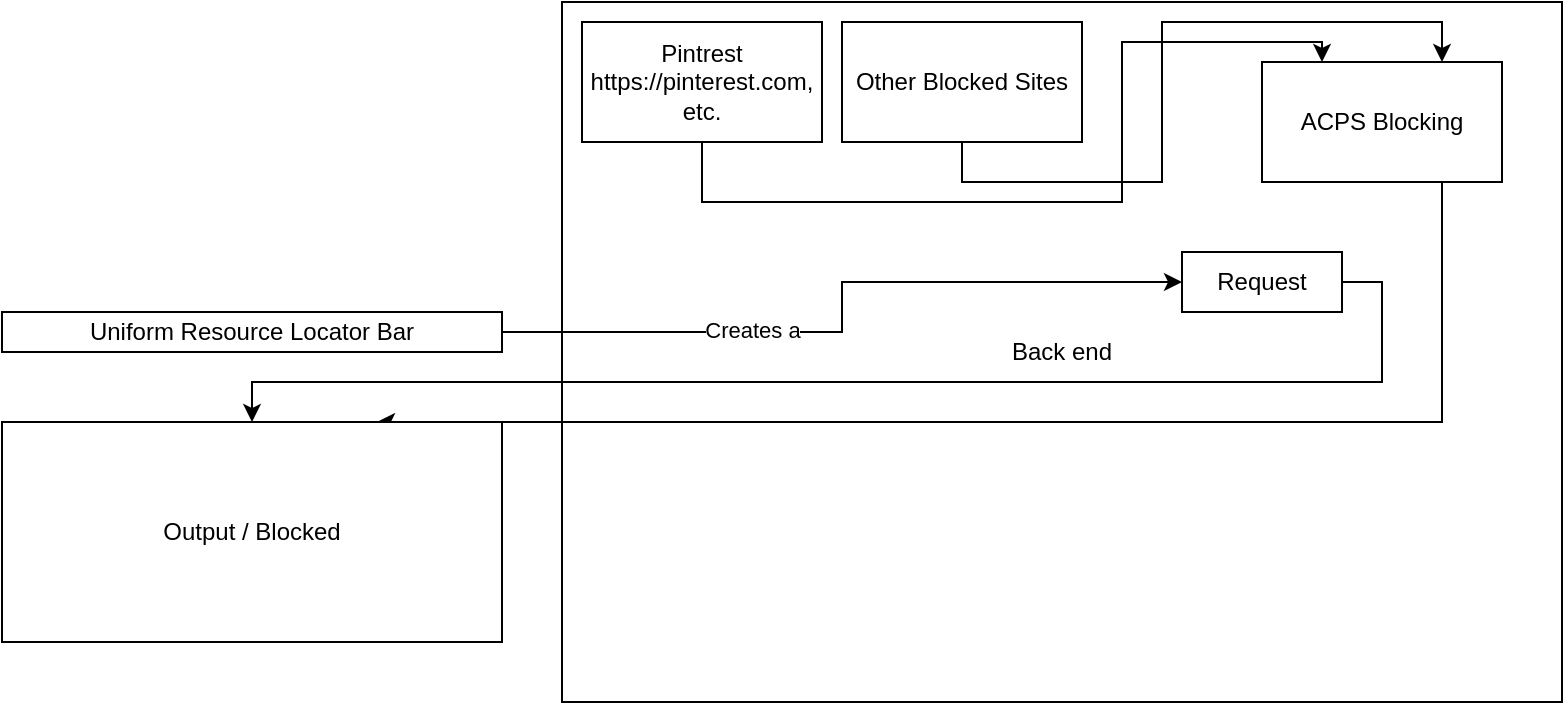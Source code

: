 <mxfile version="24.7.7">
  <diagram name="Page-1" id="1D6trkSH0yx46QKbliff">
    <mxGraphModel dx="1804" dy="489" grid="1" gridSize="10" guides="1" tooltips="1" connect="1" arrows="1" fold="1" page="1" pageScale="1" pageWidth="850" pageHeight="1100" math="0" shadow="0">
      <root>
        <mxCell id="0" />
        <mxCell id="1" parent="0" />
        <mxCell id="YYZ7CxH7YhKaDZXz8Viu-4" value="Back end" style="rounded=0;whiteSpace=wrap;html=1;" parent="1" vertex="1">
          <mxGeometry x="130" y="100" width="500" height="350" as="geometry" />
        </mxCell>
        <mxCell id="YYZ7CxH7YhKaDZXz8Viu-3" style="edgeStyle=orthogonalEdgeStyle;rounded=0;orthogonalLoop=1;jettySize=auto;html=1;exitX=0.5;exitY=1;exitDx=0;exitDy=0;entryX=0.25;entryY=0;entryDx=0;entryDy=0;" parent="1" source="YYZ7CxH7YhKaDZXz8Viu-1" target="YYZ7CxH7YhKaDZXz8Viu-2" edge="1">
          <mxGeometry relative="1" as="geometry">
            <Array as="points">
              <mxPoint x="200" y="200" />
              <mxPoint x="410" y="200" />
              <mxPoint x="410" y="120" />
              <mxPoint x="510" y="120" />
            </Array>
          </mxGeometry>
        </mxCell>
        <mxCell id="YYZ7CxH7YhKaDZXz8Viu-1" value="Pintrest&lt;div&gt;https://pinterest.com,&lt;/div&gt;&lt;div&gt;etc.&lt;/div&gt;" style="rounded=0;whiteSpace=wrap;html=1;" parent="1" vertex="1">
          <mxGeometry x="140" y="110" width="120" height="60" as="geometry" />
        </mxCell>
        <mxCell id="YYZ7CxH7YhKaDZXz8Viu-14" style="edgeStyle=orthogonalEdgeStyle;rounded=0;orthogonalLoop=1;jettySize=auto;html=1;exitX=0.5;exitY=1;exitDx=0;exitDy=0;entryX=0.75;entryY=0;entryDx=0;entryDy=0;" parent="1" source="YYZ7CxH7YhKaDZXz8Viu-2" target="YYZ7CxH7YhKaDZXz8Viu-12" edge="1">
          <mxGeometry relative="1" as="geometry">
            <Array as="points">
              <mxPoint x="570" y="190" />
            </Array>
          </mxGeometry>
        </mxCell>
        <mxCell id="YYZ7CxH7YhKaDZXz8Viu-2" value="ACPS Blocking" style="rounded=0;whiteSpace=wrap;html=1;" parent="1" vertex="1">
          <mxGeometry x="480" y="130" width="120" height="60" as="geometry" />
        </mxCell>
        <mxCell id="YYZ7CxH7YhKaDZXz8Viu-7" style="edgeStyle=orthogonalEdgeStyle;rounded=0;orthogonalLoop=1;jettySize=auto;html=1;exitX=0.5;exitY=1;exitDx=0;exitDy=0;entryX=0.75;entryY=0;entryDx=0;entryDy=0;" parent="1" source="YYZ7CxH7YhKaDZXz8Viu-6" target="YYZ7CxH7YhKaDZXz8Viu-2" edge="1">
          <mxGeometry relative="1" as="geometry">
            <Array as="points">
              <mxPoint x="330" y="190" />
              <mxPoint x="430" y="190" />
              <mxPoint x="430" y="110" />
              <mxPoint x="570" y="110" />
            </Array>
          </mxGeometry>
        </mxCell>
        <mxCell id="YYZ7CxH7YhKaDZXz8Viu-6" value="Other Blocked Sites" style="rounded=0;whiteSpace=wrap;html=1;" parent="1" vertex="1">
          <mxGeometry x="270" y="110" width="120" height="60" as="geometry" />
        </mxCell>
        <mxCell id="YYZ7CxH7YhKaDZXz8Viu-10" style="edgeStyle=orthogonalEdgeStyle;rounded=0;orthogonalLoop=1;jettySize=auto;html=1;exitX=1;exitY=0.5;exitDx=0;exitDy=0;entryX=0;entryY=0.5;entryDx=0;entryDy=0;" parent="1" source="YYZ7CxH7YhKaDZXz8Viu-8" target="YYZ7CxH7YhKaDZXz8Viu-9" edge="1">
          <mxGeometry relative="1" as="geometry" />
        </mxCell>
        <mxCell id="YYZ7CxH7YhKaDZXz8Viu-11" value="Creates a" style="edgeLabel;html=1;align=center;verticalAlign=middle;resizable=0;points=[];" parent="YYZ7CxH7YhKaDZXz8Viu-10" vertex="1" connectable="0">
          <mxGeometry x="-0.12" y="-2" relative="1" as="geometry">
            <mxPoint x="-36" y="-3" as="offset" />
          </mxGeometry>
        </mxCell>
        <mxCell id="YYZ7CxH7YhKaDZXz8Viu-8" value="Uniform Resource Locator Bar" style="rounded=0;whiteSpace=wrap;html=1;" parent="1" vertex="1">
          <mxGeometry x="-150" y="255" width="250" height="20" as="geometry" />
        </mxCell>
        <mxCell id="YYZ7CxH7YhKaDZXz8Viu-13" style="edgeStyle=orthogonalEdgeStyle;rounded=0;orthogonalLoop=1;jettySize=auto;html=1;exitX=1;exitY=0.5;exitDx=0;exitDy=0;entryX=0.5;entryY=0;entryDx=0;entryDy=0;" parent="1" source="YYZ7CxH7YhKaDZXz8Viu-9" target="YYZ7CxH7YhKaDZXz8Viu-12" edge="1">
          <mxGeometry relative="1" as="geometry">
            <Array as="points">
              <mxPoint x="540" y="240" />
              <mxPoint x="540" y="290" />
              <mxPoint x="-25" y="290" />
            </Array>
          </mxGeometry>
        </mxCell>
        <mxCell id="YYZ7CxH7YhKaDZXz8Viu-9" value="Request" style="rounded=0;whiteSpace=wrap;html=1;" parent="1" vertex="1">
          <mxGeometry x="440" y="225" width="80" height="30" as="geometry" />
        </mxCell>
        <mxCell id="YYZ7CxH7YhKaDZXz8Viu-12" value="Output / Blocked" style="rounded=0;whiteSpace=wrap;html=1;" parent="1" vertex="1">
          <mxGeometry x="-150" y="310" width="250" height="110" as="geometry" />
        </mxCell>
      </root>
    </mxGraphModel>
  </diagram>
</mxfile>
